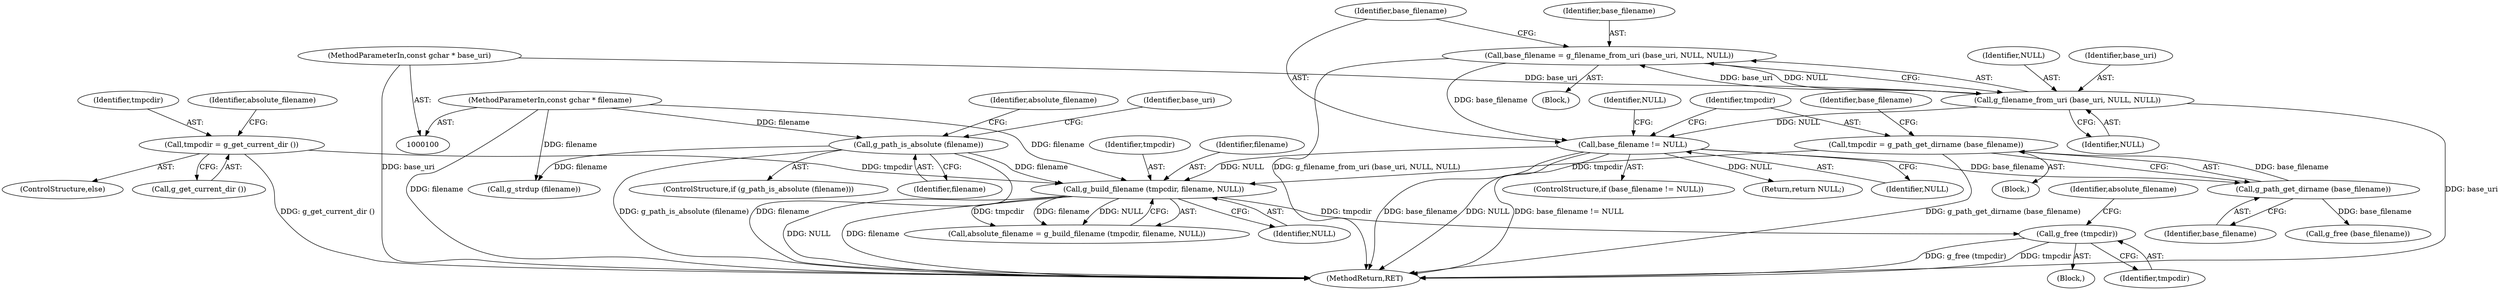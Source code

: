 digraph "0_librsvg_f9d69eadd2b16b00d1a1f9f286122123f8e547dd@API" {
"1000150" [label="(Call,g_free (tmpcdir))"];
"1000146" [label="(Call,g_build_filename (tmpcdir, filename, NULL))"];
"1000141" [label="(Call,tmpcdir = g_get_current_dir ())"];
"1000131" [label="(Call,tmpcdir = g_path_get_dirname (base_filename))"];
"1000133" [label="(Call,g_path_get_dirname (base_filename))"];
"1000127" [label="(Call,base_filename != NULL)"];
"1000120" [label="(Call,base_filename = g_filename_from_uri (base_uri, NULL, NULL))"];
"1000122" [label="(Call,g_filename_from_uri (base_uri, NULL, NULL))"];
"1000102" [label="(MethodParameterIn,const gchar * base_uri)"];
"1000106" [label="(Call,g_path_is_absolute (filename))"];
"1000101" [label="(MethodParameterIn,const gchar * filename)"];
"1000130" [label="(Block,)"];
"1000142" [label="(Identifier,tmpcdir)"];
"1000111" [label="(Call,g_strdup (filename))"];
"1000125" [label="(Identifier,NULL)"];
"1000138" [label="(Return,return NULL;)"];
"1000102" [label="(MethodParameterIn,const gchar * base_uri)"];
"1000106" [label="(Call,g_path_is_absolute (filename))"];
"1000101" [label="(MethodParameterIn,const gchar * filename)"];
"1000145" [label="(Identifier,absolute_filename)"];
"1000151" [label="(Identifier,tmpcdir)"];
"1000114" [label="(Block,)"];
"1000136" [label="(Identifier,base_filename)"];
"1000120" [label="(Call,base_filename = g_filename_from_uri (base_uri, NULL, NULL))"];
"1000110" [label="(Identifier,absolute_filename)"];
"1000144" [label="(Call,absolute_filename = g_build_filename (tmpcdir, filename, NULL))"];
"1000127" [label="(Call,base_filename != NULL)"];
"1000119" [label="(Block,)"];
"1000124" [label="(Identifier,NULL)"];
"1000133" [label="(Call,g_path_get_dirname (base_filename))"];
"1000118" [label="(Identifier,base_uri)"];
"1000141" [label="(Call,tmpcdir = g_get_current_dir ())"];
"1000135" [label="(Call,g_free (base_filename))"];
"1000129" [label="(Identifier,NULL)"];
"1000123" [label="(Identifier,base_uri)"];
"1000147" [label="(Identifier,tmpcdir)"];
"1000150" [label="(Call,g_free (tmpcdir))"];
"1000131" [label="(Call,tmpcdir = g_path_get_dirname (base_filename))"];
"1000128" [label="(Identifier,base_filename)"];
"1000149" [label="(Identifier,NULL)"];
"1000107" [label="(Identifier,filename)"];
"1000134" [label="(Identifier,base_filename)"];
"1000148" [label="(Identifier,filename)"];
"1000139" [label="(Identifier,NULL)"];
"1000122" [label="(Call,g_filename_from_uri (base_uri, NULL, NULL))"];
"1000154" [label="(MethodReturn,RET)"];
"1000143" [label="(Call,g_get_current_dir ())"];
"1000121" [label="(Identifier,base_filename)"];
"1000146" [label="(Call,g_build_filename (tmpcdir, filename, NULL))"];
"1000126" [label="(ControlStructure,if (base_filename != NULL))"];
"1000132" [label="(Identifier,tmpcdir)"];
"1000153" [label="(Identifier,absolute_filename)"];
"1000105" [label="(ControlStructure,if (g_path_is_absolute (filename)))"];
"1000140" [label="(ControlStructure,else)"];
"1000150" -> "1000114"  [label="AST: "];
"1000150" -> "1000151"  [label="CFG: "];
"1000151" -> "1000150"  [label="AST: "];
"1000153" -> "1000150"  [label="CFG: "];
"1000150" -> "1000154"  [label="DDG: g_free (tmpcdir)"];
"1000150" -> "1000154"  [label="DDG: tmpcdir"];
"1000146" -> "1000150"  [label="DDG: tmpcdir"];
"1000146" -> "1000144"  [label="AST: "];
"1000146" -> "1000149"  [label="CFG: "];
"1000147" -> "1000146"  [label="AST: "];
"1000148" -> "1000146"  [label="AST: "];
"1000149" -> "1000146"  [label="AST: "];
"1000144" -> "1000146"  [label="CFG: "];
"1000146" -> "1000154"  [label="DDG: NULL"];
"1000146" -> "1000154"  [label="DDG: filename"];
"1000146" -> "1000144"  [label="DDG: tmpcdir"];
"1000146" -> "1000144"  [label="DDG: filename"];
"1000146" -> "1000144"  [label="DDG: NULL"];
"1000141" -> "1000146"  [label="DDG: tmpcdir"];
"1000131" -> "1000146"  [label="DDG: tmpcdir"];
"1000106" -> "1000146"  [label="DDG: filename"];
"1000101" -> "1000146"  [label="DDG: filename"];
"1000127" -> "1000146"  [label="DDG: NULL"];
"1000141" -> "1000140"  [label="AST: "];
"1000141" -> "1000143"  [label="CFG: "];
"1000142" -> "1000141"  [label="AST: "];
"1000143" -> "1000141"  [label="AST: "];
"1000145" -> "1000141"  [label="CFG: "];
"1000141" -> "1000154"  [label="DDG: g_get_current_dir ()"];
"1000131" -> "1000130"  [label="AST: "];
"1000131" -> "1000133"  [label="CFG: "];
"1000132" -> "1000131"  [label="AST: "];
"1000133" -> "1000131"  [label="AST: "];
"1000136" -> "1000131"  [label="CFG: "];
"1000131" -> "1000154"  [label="DDG: g_path_get_dirname (base_filename)"];
"1000133" -> "1000131"  [label="DDG: base_filename"];
"1000133" -> "1000134"  [label="CFG: "];
"1000134" -> "1000133"  [label="AST: "];
"1000127" -> "1000133"  [label="DDG: base_filename"];
"1000133" -> "1000135"  [label="DDG: base_filename"];
"1000127" -> "1000126"  [label="AST: "];
"1000127" -> "1000129"  [label="CFG: "];
"1000128" -> "1000127"  [label="AST: "];
"1000129" -> "1000127"  [label="AST: "];
"1000132" -> "1000127"  [label="CFG: "];
"1000139" -> "1000127"  [label="CFG: "];
"1000127" -> "1000154"  [label="DDG: base_filename != NULL"];
"1000127" -> "1000154"  [label="DDG: base_filename"];
"1000127" -> "1000154"  [label="DDG: NULL"];
"1000120" -> "1000127"  [label="DDG: base_filename"];
"1000122" -> "1000127"  [label="DDG: NULL"];
"1000127" -> "1000138"  [label="DDG: NULL"];
"1000120" -> "1000119"  [label="AST: "];
"1000120" -> "1000122"  [label="CFG: "];
"1000121" -> "1000120"  [label="AST: "];
"1000122" -> "1000120"  [label="AST: "];
"1000128" -> "1000120"  [label="CFG: "];
"1000120" -> "1000154"  [label="DDG: g_filename_from_uri (base_uri, NULL, NULL)"];
"1000122" -> "1000120"  [label="DDG: base_uri"];
"1000122" -> "1000120"  [label="DDG: NULL"];
"1000122" -> "1000125"  [label="CFG: "];
"1000123" -> "1000122"  [label="AST: "];
"1000124" -> "1000122"  [label="AST: "];
"1000125" -> "1000122"  [label="AST: "];
"1000122" -> "1000154"  [label="DDG: base_uri"];
"1000102" -> "1000122"  [label="DDG: base_uri"];
"1000102" -> "1000100"  [label="AST: "];
"1000102" -> "1000154"  [label="DDG: base_uri"];
"1000106" -> "1000105"  [label="AST: "];
"1000106" -> "1000107"  [label="CFG: "];
"1000107" -> "1000106"  [label="AST: "];
"1000110" -> "1000106"  [label="CFG: "];
"1000118" -> "1000106"  [label="CFG: "];
"1000106" -> "1000154"  [label="DDG: filename"];
"1000106" -> "1000154"  [label="DDG: g_path_is_absolute (filename)"];
"1000101" -> "1000106"  [label="DDG: filename"];
"1000106" -> "1000111"  [label="DDG: filename"];
"1000101" -> "1000100"  [label="AST: "];
"1000101" -> "1000154"  [label="DDG: filename"];
"1000101" -> "1000111"  [label="DDG: filename"];
}
